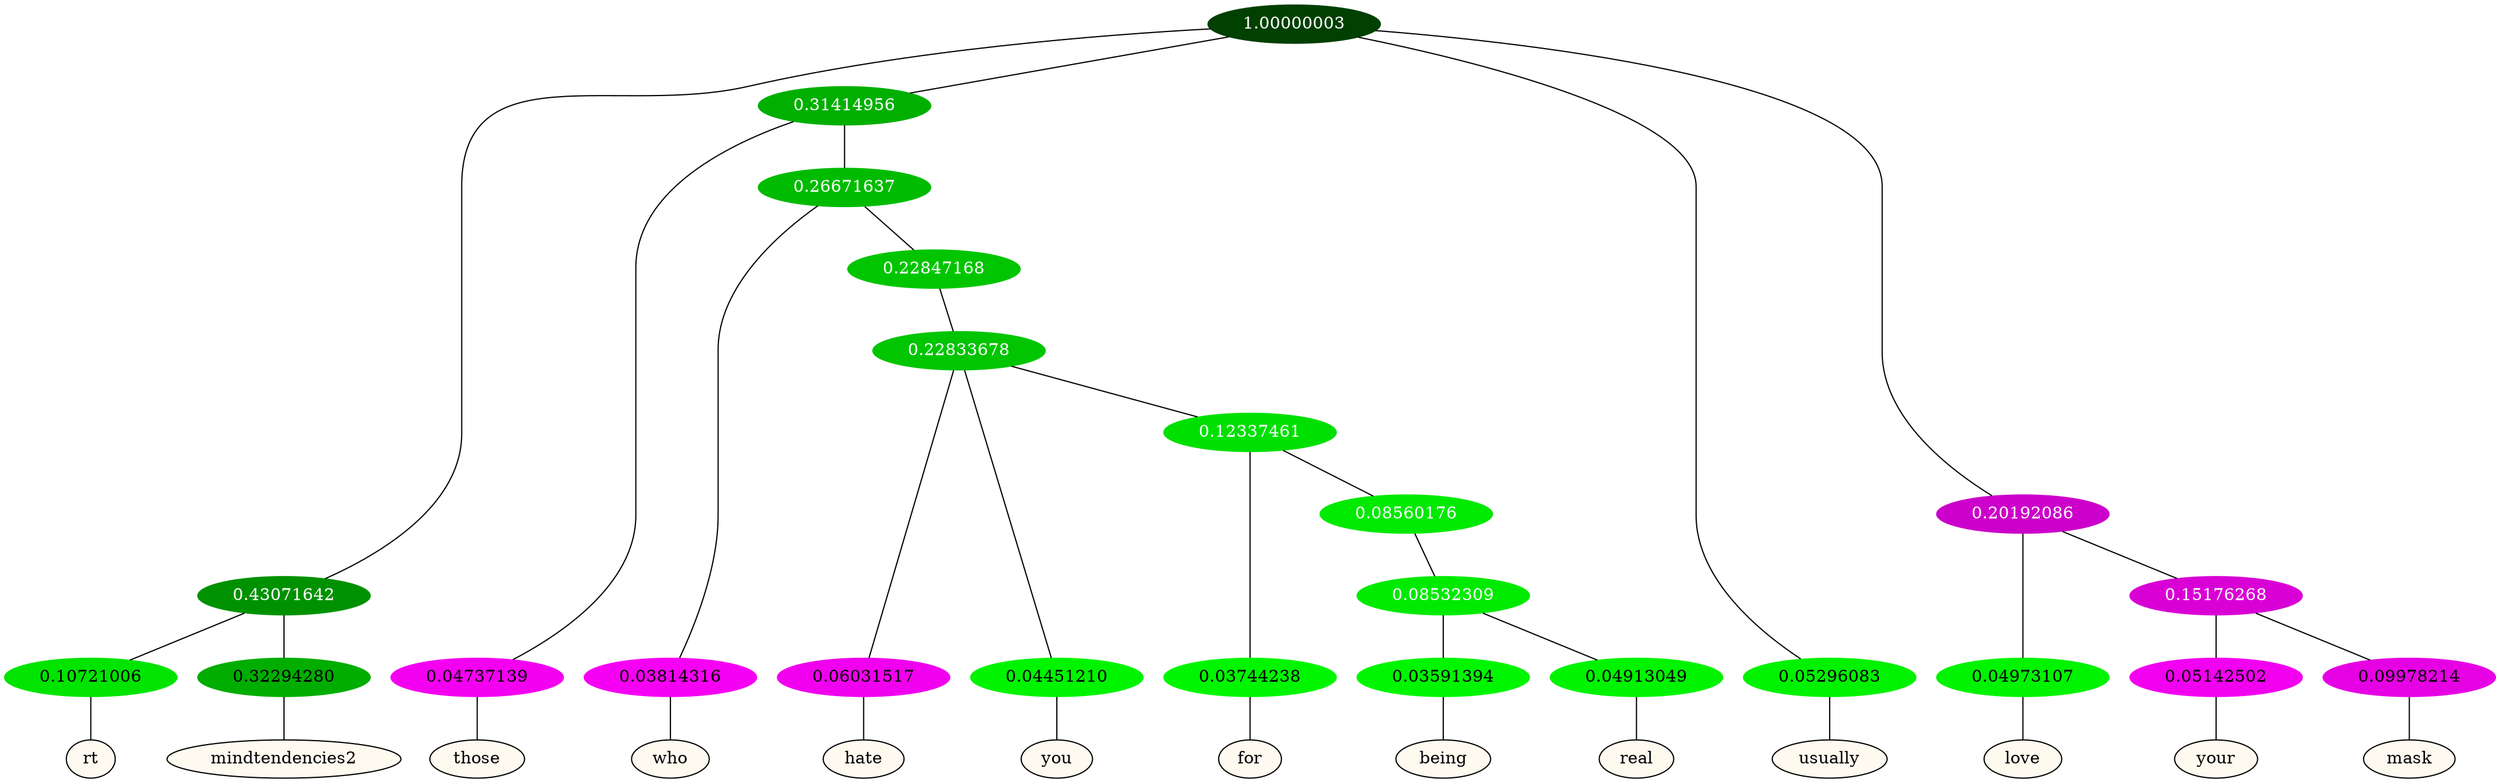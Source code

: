 graph {
	node [format=png height=0.15 nodesep=0.001 ordering=out overlap=prism overlap_scaling=0.01 ranksep=0.001 ratio=0.2 style=filled width=0.15]
	{
		rank=same
		a_w_5 [label=rt color=black fillcolor=floralwhite style="filled,solid"]
		a_w_6 [label=mindtendencies2 color=black fillcolor=floralwhite style="filled,solid"]
		a_w_7 [label=those color=black fillcolor=floralwhite style="filled,solid"]
		a_w_11 [label=who color=black fillcolor=floralwhite style="filled,solid"]
		a_w_16 [label=hate color=black fillcolor=floralwhite style="filled,solid"]
		a_w_17 [label=you color=black fillcolor=floralwhite style="filled,solid"]
		a_w_19 [label=for color=black fillcolor=floralwhite style="filled,solid"]
		a_w_22 [label=being color=black fillcolor=floralwhite style="filled,solid"]
		a_w_23 [label=real color=black fillcolor=floralwhite style="filled,solid"]
		a_w_3 [label=usually color=black fillcolor=floralwhite style="filled,solid"]
		a_w_9 [label=love color=black fillcolor=floralwhite style="filled,solid"]
		a_w_13 [label=your color=black fillcolor=floralwhite style="filled,solid"]
		a_w_14 [label=mask color=black fillcolor=floralwhite style="filled,solid"]
	}
	a_n_5 -- a_w_5
	a_n_6 -- a_w_6
	a_n_7 -- a_w_7
	a_n_11 -- a_w_11
	a_n_16 -- a_w_16
	a_n_17 -- a_w_17
	a_n_19 -- a_w_19
	a_n_22 -- a_w_22
	a_n_23 -- a_w_23
	a_n_3 -- a_w_3
	a_n_9 -- a_w_9
	a_n_13 -- a_w_13
	a_n_14 -- a_w_14
	{
		rank=same
		a_n_5 [label=0.10721006 color="0.334 1.000 0.893" fontcolor=black]
		a_n_6 [label=0.32294280 color="0.334 1.000 0.677" fontcolor=black]
		a_n_7 [label=0.04737139 color="0.835 1.000 0.953" fontcolor=black]
		a_n_11 [label=0.03814316 color="0.835 1.000 0.962" fontcolor=black]
		a_n_16 [label=0.06031517 color="0.835 1.000 0.940" fontcolor=black]
		a_n_17 [label=0.04451210 color="0.334 1.000 0.955" fontcolor=black]
		a_n_19 [label=0.03744238 color="0.334 1.000 0.963" fontcolor=black]
		a_n_22 [label=0.03591394 color="0.334 1.000 0.964" fontcolor=black]
		a_n_23 [label=0.04913049 color="0.334 1.000 0.951" fontcolor=black]
		a_n_3 [label=0.05296083 color="0.334 1.000 0.947" fontcolor=black]
		a_n_9 [label=0.04973107 color="0.334 1.000 0.950" fontcolor=black]
		a_n_13 [label=0.05142502 color="0.835 1.000 0.949" fontcolor=black]
		a_n_14 [label=0.09978214 color="0.835 1.000 0.900" fontcolor=black]
	}
	a_n_0 [label=1.00000003 color="0.334 1.000 0.250" fontcolor=grey99]
	a_n_1 [label=0.43071642 color="0.334 1.000 0.569" fontcolor=grey99]
	a_n_0 -- a_n_1
	a_n_2 [label=0.31414956 color="0.334 1.000 0.686" fontcolor=grey99]
	a_n_0 -- a_n_2
	a_n_0 -- a_n_3
	a_n_4 [label=0.20192086 color="0.835 1.000 0.798" fontcolor=grey99]
	a_n_0 -- a_n_4
	a_n_1 -- a_n_5
	a_n_1 -- a_n_6
	a_n_2 -- a_n_7
	a_n_8 [label=0.26671637 color="0.334 1.000 0.733" fontcolor=grey99]
	a_n_2 -- a_n_8
	a_n_4 -- a_n_9
	a_n_10 [label=0.15176268 color="0.835 1.000 0.848" fontcolor=grey99]
	a_n_4 -- a_n_10
	a_n_8 -- a_n_11
	a_n_12 [label=0.22847168 color="0.334 1.000 0.772" fontcolor=grey99]
	a_n_8 -- a_n_12
	a_n_10 -- a_n_13
	a_n_10 -- a_n_14
	a_n_15 [label=0.22833678 color="0.334 1.000 0.772" fontcolor=grey99]
	a_n_12 -- a_n_15
	a_n_15 -- a_n_16
	a_n_15 -- a_n_17
	a_n_18 [label=0.12337461 color="0.334 1.000 0.877" fontcolor=grey99]
	a_n_15 -- a_n_18
	a_n_18 -- a_n_19
	a_n_20 [label=0.08560176 color="0.334 1.000 0.914" fontcolor=grey99]
	a_n_18 -- a_n_20
	a_n_21 [label=0.08532309 color="0.334 1.000 0.915" fontcolor=grey99]
	a_n_20 -- a_n_21
	a_n_21 -- a_n_22
	a_n_21 -- a_n_23
}
